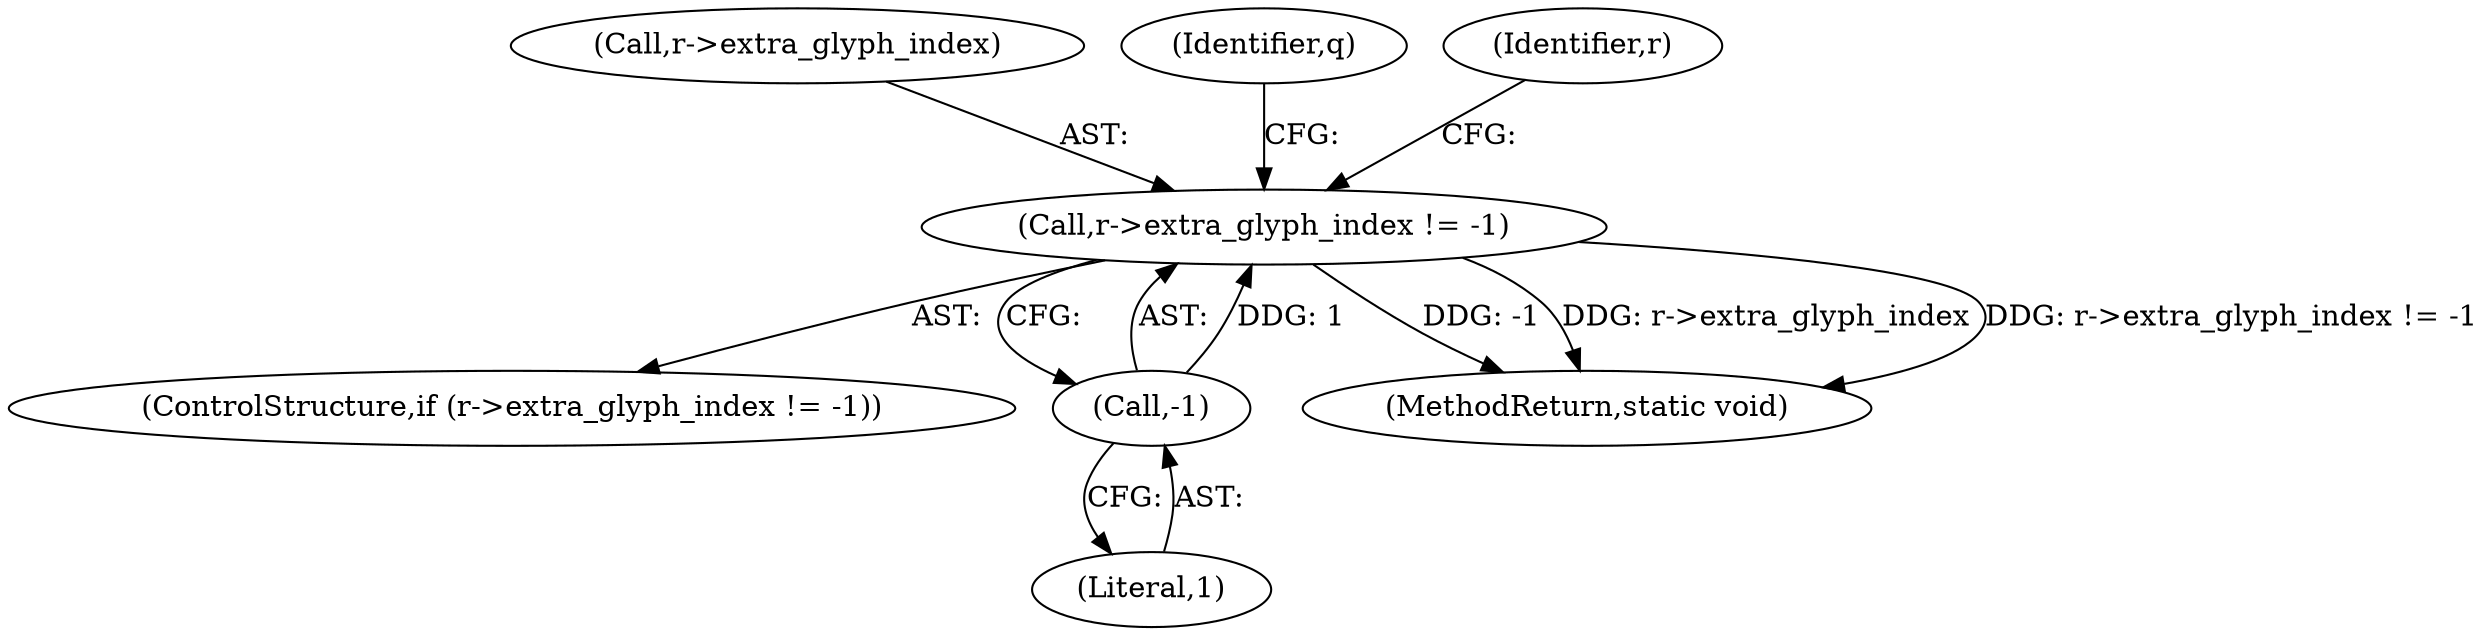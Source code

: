 digraph "0_ghostscript_937ccd17ac65935633b2ebc06cb7089b91e17e6b@pointer" {
"1000119" [label="(Call,r->extra_glyph_index != -1)"];
"1000123" [label="(Call,-1)"];
"1000123" [label="(Call,-1)"];
"1000120" [label="(Call,r->extra_glyph_index)"];
"1000124" [label="(Literal,1)"];
"1000127" [label="(Identifier,q)"];
"1000118" [label="(ControlStructure,if (r->extra_glyph_index != -1))"];
"1000248" [label="(Identifier,r)"];
"1000119" [label="(Call,r->extra_glyph_index != -1)"];
"1000261" [label="(MethodReturn,static void)"];
"1000119" -> "1000118"  [label="AST: "];
"1000119" -> "1000123"  [label="CFG: "];
"1000120" -> "1000119"  [label="AST: "];
"1000123" -> "1000119"  [label="AST: "];
"1000127" -> "1000119"  [label="CFG: "];
"1000248" -> "1000119"  [label="CFG: "];
"1000119" -> "1000261"  [label="DDG: -1"];
"1000119" -> "1000261"  [label="DDG: r->extra_glyph_index"];
"1000119" -> "1000261"  [label="DDG: r->extra_glyph_index != -1"];
"1000123" -> "1000119"  [label="DDG: 1"];
"1000123" -> "1000124"  [label="CFG: "];
"1000124" -> "1000123"  [label="AST: "];
}
